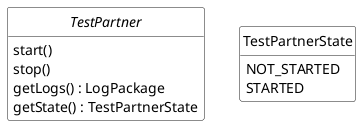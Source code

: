 @startuml

interface TestPartner {
  start()
  stop()
  getLogs() : LogPackage
  getState() : TestPartnerState
}

enum TestPartnerState {
  NOT_STARTED
  STARTED
}

hide empty members
hide empty methods
hide circle

skinparam monochrome true
skinparam shadowing false
skinparam packageStyle rect

skinparam classBackgroundColor white
skinparam stateBackgroundColor white
skinparam nodeBackgroundColor white
skinparam frameBackgroundColor white
skinparam packageBackgroundColor white
@enduml
